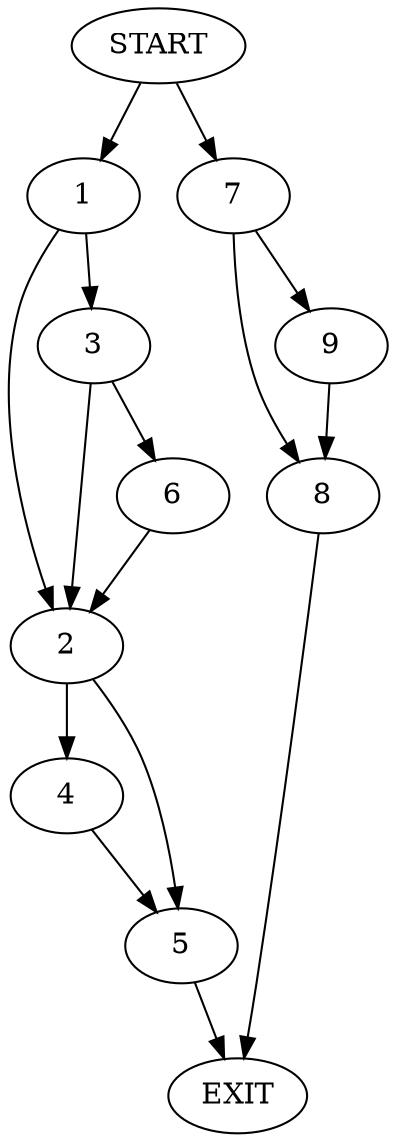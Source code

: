 digraph {
0 [label="START"]
10 [label="EXIT"]
0 -> 1
1 -> 2
1 -> 3
2 -> 4
2 -> 5
3 -> 6
3 -> 2
6 -> 2
5 -> 10
4 -> 5
0 -> 7
7 -> 8
7 -> 9
9 -> 8
8 -> 10
}
